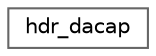 digraph "Graphical Class Hierarchy"
{
 // LATEX_PDF_SIZE
  bgcolor="transparent";
  edge [fontname=Helvetica,fontsize=10,labelfontname=Helvetica,labelfontsize=10];
  node [fontname=Helvetica,fontsize=10,shape=box,height=0.2,width=0.4];
  rankdir="LR";
  Node0 [id="Node000000",label="hdr_dacap",height=0.2,width=0.4,color="grey40", fillcolor="white", style="filled",URL="$structhdr__dacap.html",tooltip="Definition of the header of DACAP packets."];
}
